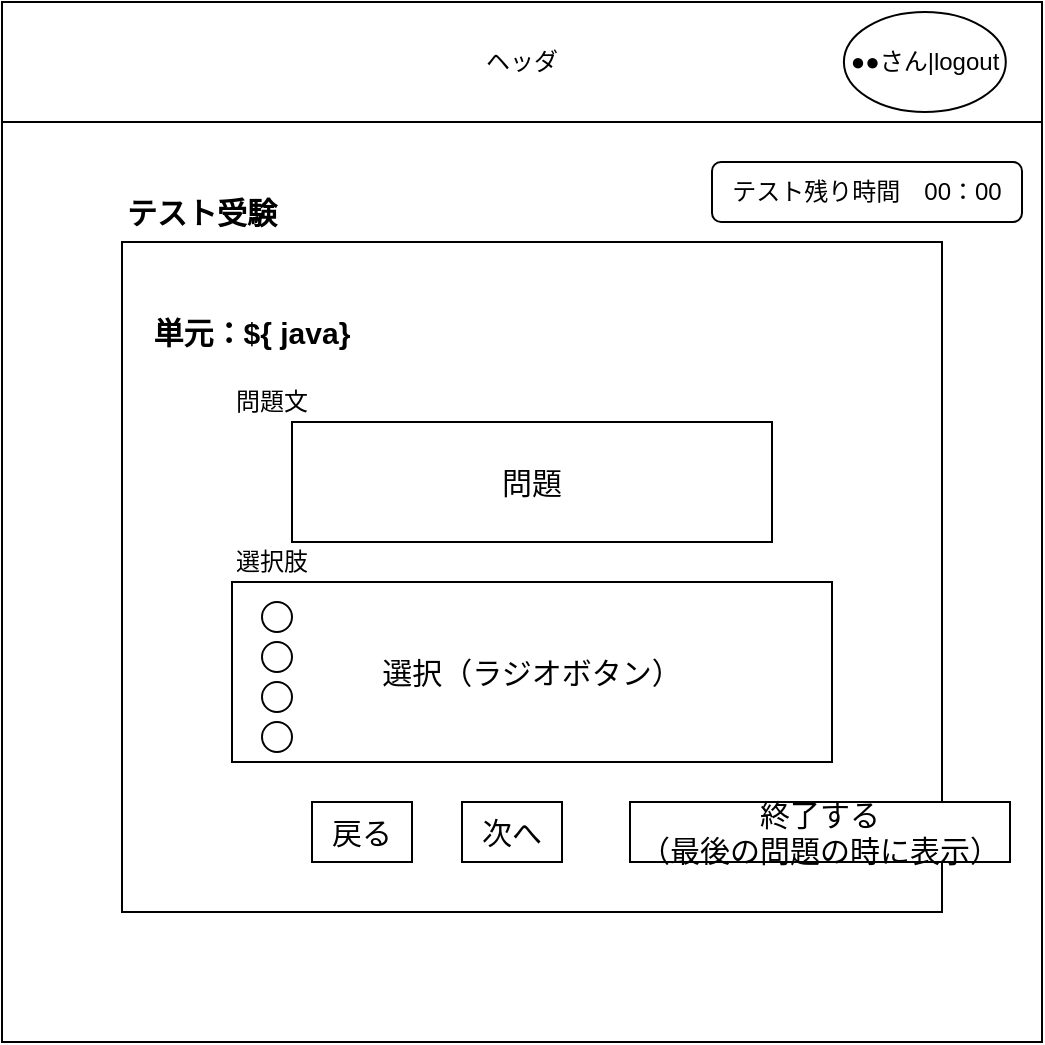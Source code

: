 <mxfile version="14.7.6" type="device"><diagram id="jhHdwCbqBwr_hYkBq3P8" name="ページ1"><mxGraphModel dx="1021" dy="567" grid="1" gridSize="10" guides="1" tooltips="1" connect="1" arrows="1" fold="1" page="1" pageScale="1" pageWidth="827" pageHeight="1169" math="0" shadow="0"><root><mxCell id="0"/><mxCell id="1" parent="0"/><mxCell id="2" value="" style="whiteSpace=wrap;html=1;aspect=fixed;" parent="1" vertex="1"><mxGeometry x="100" y="100" width="520" height="520" as="geometry"/></mxCell><mxCell id="3" value="" style="rounded=0;whiteSpace=wrap;html=1;" parent="1" vertex="1"><mxGeometry x="160" y="220" width="410" height="335" as="geometry"/></mxCell><mxCell id="6" value="テスト受験" style="text;html=1;strokeColor=none;fillColor=none;align=center;verticalAlign=middle;whiteSpace=wrap;rounded=0;fontStyle=1;fontSize=15;" parent="1" vertex="1"><mxGeometry x="160" y="175" width="80" height="60" as="geometry"/></mxCell><mxCell id="7" value="単元：${ java}" style="text;html=1;strokeColor=none;fillColor=none;align=center;verticalAlign=middle;whiteSpace=wrap;rounded=0;fontStyle=1;fontSize=15;" parent="1" vertex="1"><mxGeometry x="160" y="235" width="130" height="60" as="geometry"/></mxCell><mxCell id="8" value="問題" style="rounded=0;whiteSpace=wrap;html=1;fontSize=15;" parent="1" vertex="1"><mxGeometry x="245" y="310" width="240" height="60" as="geometry"/></mxCell><mxCell id="9" value="選択（ラジオボタン）" style="rounded=0;whiteSpace=wrap;html=1;fontSize=15;" parent="1" vertex="1"><mxGeometry x="215" y="390" width="300" height="90" as="geometry"/></mxCell><mxCell id="10" value="次へ" style="rounded=0;whiteSpace=wrap;html=1;fontSize=15;" parent="1" vertex="1"><mxGeometry x="330" y="500" width="50" height="30" as="geometry"/></mxCell><mxCell id="11" value="戻る" style="rounded=0;whiteSpace=wrap;html=1;fontSize=15;" parent="1" vertex="1"><mxGeometry x="255" y="500" width="50" height="30" as="geometry"/></mxCell><mxCell id="12" value="終了する&lt;br&gt;（最後の問題の時に表示）" style="rounded=0;whiteSpace=wrap;html=1;fontSize=15;" parent="1" vertex="1"><mxGeometry x="414" y="500" width="190" height="30" as="geometry"/></mxCell><mxCell id="13" value="テスト残り時間　00：00" style="rounded=1;whiteSpace=wrap;html=1;" parent="1" vertex="1"><mxGeometry x="455" y="180" width="155" height="30" as="geometry"/></mxCell><mxCell id="14" value="" style="ellipse;whiteSpace=wrap;html=1;aspect=fixed;" parent="1" vertex="1"><mxGeometry x="230" y="400" width="15" height="15" as="geometry"/></mxCell><mxCell id="15" value="" style="ellipse;whiteSpace=wrap;html=1;aspect=fixed;" parent="1" vertex="1"><mxGeometry x="230" y="420" width="15" height="15" as="geometry"/></mxCell><mxCell id="16" value="" style="ellipse;whiteSpace=wrap;html=1;aspect=fixed;" parent="1" vertex="1"><mxGeometry x="230" y="440" width="15" height="15" as="geometry"/></mxCell><mxCell id="17" value="" style="ellipse;whiteSpace=wrap;html=1;aspect=fixed;" parent="1" vertex="1"><mxGeometry x="230" y="460" width="15" height="15" as="geometry"/></mxCell><mxCell id="AXDVZKS1ieKeZl-f-Ygp-19" value="" style="group" vertex="1" connectable="0" parent="1"><mxGeometry x="100" y="100" width="520" height="60" as="geometry"/></mxCell><mxCell id="AXDVZKS1ieKeZl-f-Ygp-20" value="ヘッダ" style="rounded=0;whiteSpace=wrap;html=1;" vertex="1" parent="AXDVZKS1ieKeZl-f-Ygp-19"><mxGeometry width="520" height="60" as="geometry"/></mxCell><mxCell id="AXDVZKS1ieKeZl-f-Ygp-21" value="●●さん|logout" style="ellipse;whiteSpace=wrap;html=1;fontSize=12;" vertex="1" parent="AXDVZKS1ieKeZl-f-Ygp-19"><mxGeometry x="420.952" y="5" width="80.952" height="50" as="geometry"/></mxCell><mxCell id="AXDVZKS1ieKeZl-f-Ygp-24" value="問題文" style="text;html=1;strokeColor=none;fillColor=none;align=center;verticalAlign=middle;whiteSpace=wrap;rounded=0;" vertex="1" parent="1"><mxGeometry x="215" y="290" width="40" height="20" as="geometry"/></mxCell><mxCell id="AXDVZKS1ieKeZl-f-Ygp-26" value="選択肢" style="text;html=1;strokeColor=none;fillColor=none;align=center;verticalAlign=middle;whiteSpace=wrap;rounded=0;" vertex="1" parent="1"><mxGeometry x="215" y="370" width="40" height="20" as="geometry"/></mxCell></root></mxGraphModel></diagram></mxfile>
